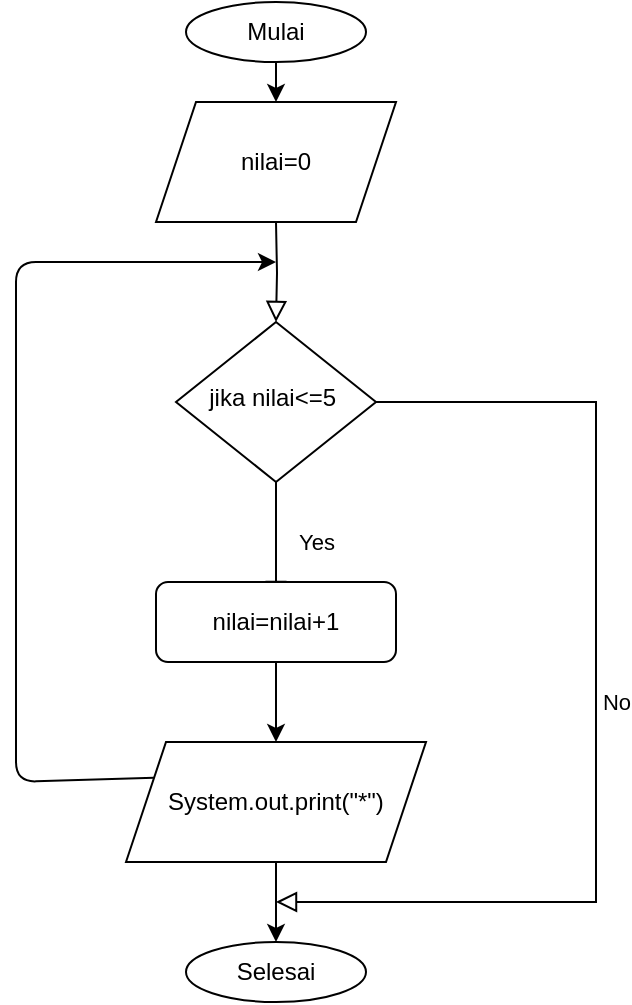 <mxfile version="14.3.0" type="device"><diagram id="C5RBs43oDa-KdzZeNtuy" name="Page-1"><mxGraphModel dx="868" dy="450" grid="1" gridSize="10" guides="1" tooltips="1" connect="1" arrows="1" fold="1" page="1" pageScale="1" pageWidth="827" pageHeight="1169" math="0" shadow="0"><root><mxCell id="WIyWlLk6GJQsqaUBKTNV-0"/><mxCell id="WIyWlLk6GJQsqaUBKTNV-1" parent="WIyWlLk6GJQsqaUBKTNV-0"/><mxCell id="WIyWlLk6GJQsqaUBKTNV-2" value="" style="rounded=0;html=1;jettySize=auto;orthogonalLoop=1;fontSize=11;endArrow=block;endFill=0;endSize=8;strokeWidth=1;shadow=0;labelBackgroundColor=none;edgeStyle=orthogonalEdgeStyle;" parent="WIyWlLk6GJQsqaUBKTNV-1" target="WIyWlLk6GJQsqaUBKTNV-6" edge="1"><mxGeometry relative="1" as="geometry"><mxPoint x="220" y="120" as="sourcePoint"/></mxGeometry></mxCell><mxCell id="WIyWlLk6GJQsqaUBKTNV-4" value="Yes" style="rounded=0;html=1;jettySize=auto;orthogonalLoop=1;fontSize=11;endArrow=block;endFill=0;endSize=8;strokeWidth=1;shadow=0;labelBackgroundColor=none;edgeStyle=orthogonalEdgeStyle;" parent="WIyWlLk6GJQsqaUBKTNV-1" source="WIyWlLk6GJQsqaUBKTNV-6" edge="1"><mxGeometry y="20" relative="1" as="geometry"><mxPoint as="offset"/><mxPoint x="220" y="310" as="targetPoint"/></mxGeometry></mxCell><mxCell id="WIyWlLk6GJQsqaUBKTNV-6" value="jika nilai&amp;lt;=5&amp;nbsp;&lt;br&gt;" style="rhombus;whiteSpace=wrap;html=1;shadow=0;fontFamily=Helvetica;fontSize=12;align=center;strokeWidth=1;spacing=6;spacingTop=-4;" parent="WIyWlLk6GJQsqaUBKTNV-1" vertex="1"><mxGeometry x="170" y="170" width="100" height="80" as="geometry"/></mxCell><mxCell id="WIyWlLk6GJQsqaUBKTNV-12" value="nilai=nilai+1" style="rounded=1;whiteSpace=wrap;html=1;fontSize=12;glass=0;strokeWidth=1;shadow=0;" parent="WIyWlLk6GJQsqaUBKTNV-1" vertex="1"><mxGeometry x="160" y="300" width="120" height="40" as="geometry"/></mxCell><mxCell id="oAyKmJcnI6StAbi4R60u-0" value="nilai=0" style="shape=parallelogram;perimeter=parallelogramPerimeter;whiteSpace=wrap;html=1;fixedSize=1;" vertex="1" parent="WIyWlLk6GJQsqaUBKTNV-1"><mxGeometry x="160" y="60" width="120" height="60" as="geometry"/></mxCell><mxCell id="oAyKmJcnI6StAbi4R60u-1" value="System.out.print(&quot;*&quot;)" style="shape=parallelogram;perimeter=parallelogramPerimeter;whiteSpace=wrap;html=1;fixedSize=1;" vertex="1" parent="WIyWlLk6GJQsqaUBKTNV-1"><mxGeometry x="145" y="380" width="150" height="60" as="geometry"/></mxCell><mxCell id="oAyKmJcnI6StAbi4R60u-2" value="" style="endArrow=classic;html=1;" edge="1" parent="WIyWlLk6GJQsqaUBKTNV-1" source="WIyWlLk6GJQsqaUBKTNV-12" target="oAyKmJcnI6StAbi4R60u-1"><mxGeometry width="50" height="50" relative="1" as="geometry"><mxPoint x="210" y="390" as="sourcePoint"/><mxPoint x="230" y="530" as="targetPoint"/></mxGeometry></mxCell><mxCell id="oAyKmJcnI6StAbi4R60u-5" value="" style="endArrow=classic;html=1;exitX=0;exitY=0.25;exitDx=0;exitDy=0;" edge="1" parent="WIyWlLk6GJQsqaUBKTNV-1" source="oAyKmJcnI6StAbi4R60u-1"><mxGeometry width="50" height="50" relative="1" as="geometry"><mxPoint x="159.062" y="397.812" as="sourcePoint"/><mxPoint x="220" y="140" as="targetPoint"/><Array as="points"><mxPoint x="90" y="400"/><mxPoint x="90" y="140"/></Array></mxGeometry></mxCell><mxCell id="oAyKmJcnI6StAbi4R60u-6" value="Mulai" style="ellipse;whiteSpace=wrap;html=1;" vertex="1" parent="WIyWlLk6GJQsqaUBKTNV-1"><mxGeometry x="175" y="10" width="90" height="30" as="geometry"/></mxCell><mxCell id="oAyKmJcnI6StAbi4R60u-8" value="" style="endArrow=classic;html=1;exitX=0.5;exitY=1;exitDx=0;exitDy=0;entryX=0.5;entryY=0;entryDx=0;entryDy=0;" edge="1" parent="WIyWlLk6GJQsqaUBKTNV-1" source="oAyKmJcnI6StAbi4R60u-6" target="oAyKmJcnI6StAbi4R60u-0"><mxGeometry width="50" height="50" relative="1" as="geometry"><mxPoint x="250" y="90" as="sourcePoint"/><mxPoint x="300" y="40" as="targetPoint"/></mxGeometry></mxCell><mxCell id="oAyKmJcnI6StAbi4R60u-9" value="Selesai" style="ellipse;whiteSpace=wrap;html=1;" vertex="1" parent="WIyWlLk6GJQsqaUBKTNV-1"><mxGeometry x="175" y="480" width="90" height="30" as="geometry"/></mxCell><mxCell id="oAyKmJcnI6StAbi4R60u-11" value="" style="endArrow=classic;html=1;exitX=0.5;exitY=1;exitDx=0;exitDy=0;" edge="1" parent="WIyWlLk6GJQsqaUBKTNV-1" source="oAyKmJcnI6StAbi4R60u-1"><mxGeometry width="50" height="50" relative="1" as="geometry"><mxPoint x="390" y="360" as="sourcePoint"/><mxPoint x="220" y="480" as="targetPoint"/><Array as="points"/></mxGeometry></mxCell><mxCell id="oAyKmJcnI6StAbi4R60u-12" value="No" style="edgeStyle=orthogonalEdgeStyle;rounded=0;html=1;jettySize=auto;orthogonalLoop=1;fontSize=11;endArrow=block;endFill=0;endSize=8;strokeWidth=1;shadow=0;labelBackgroundColor=none;" edge="1" parent="WIyWlLk6GJQsqaUBKTNV-1" source="WIyWlLk6GJQsqaUBKTNV-6"><mxGeometry y="10" relative="1" as="geometry"><mxPoint as="offset"/><mxPoint x="270" y="210" as="sourcePoint"/><mxPoint x="220" y="460" as="targetPoint"/><Array as="points"><mxPoint x="380" y="210"/><mxPoint x="380" y="460"/><mxPoint x="250" y="460"/></Array></mxGeometry></mxCell></root></mxGraphModel></diagram></mxfile>